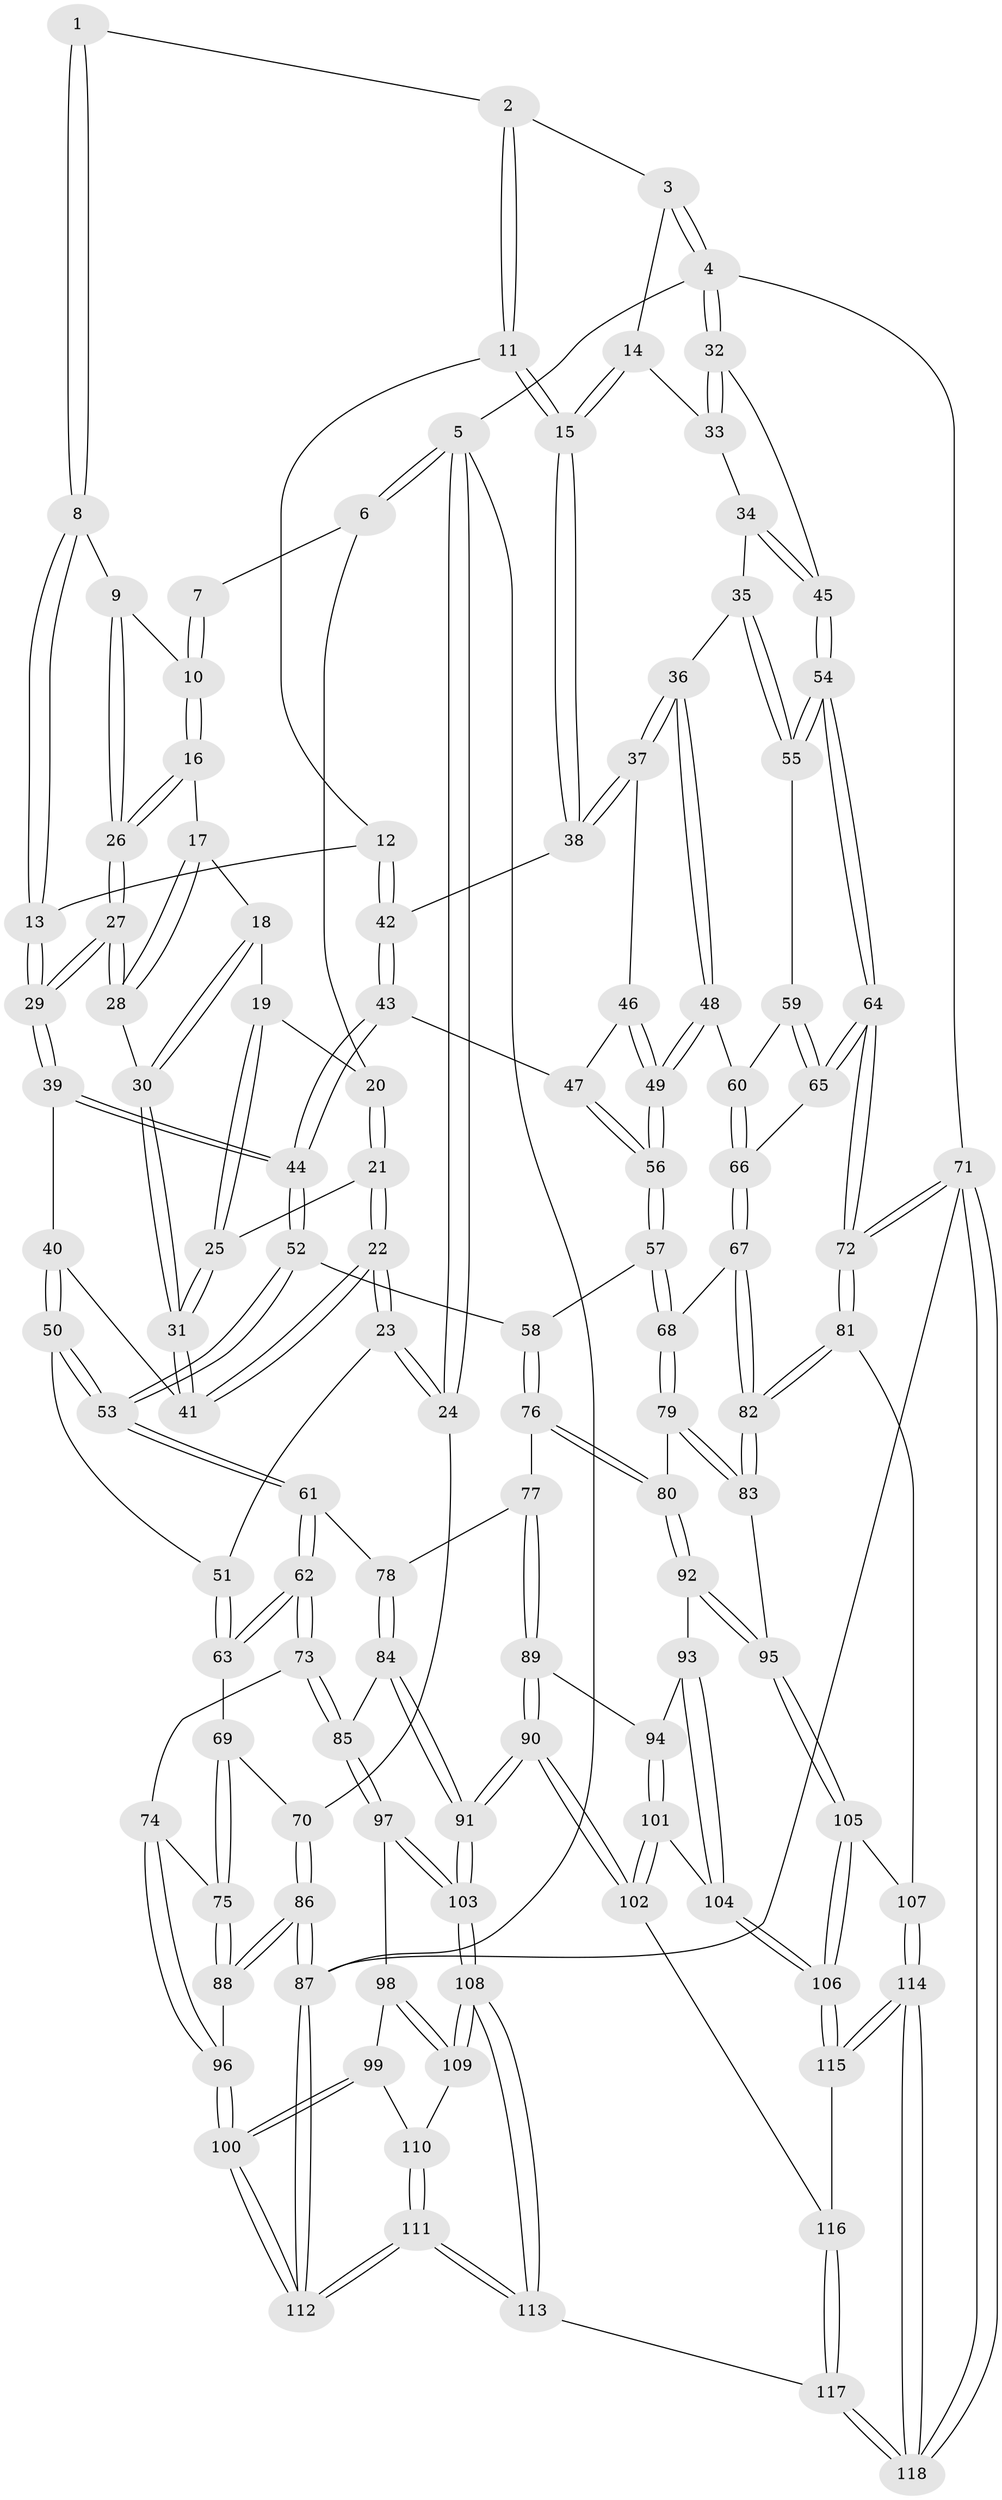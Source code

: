 // Generated by graph-tools (version 1.1) at 2025/51/03/09/25 03:51:04]
// undirected, 118 vertices, 292 edges
graph export_dot {
graph [start="1"]
  node [color=gray90,style=filled];
  1 [pos="+0.4291955625724214+0"];
  2 [pos="+0.5866139246568679+0"];
  3 [pos="+0.8638743502586255+0"];
  4 [pos="+1+0"];
  5 [pos="+0+0"];
  6 [pos="+0.048708069229662566+0"];
  7 [pos="+0.3397555046187364+0"];
  8 [pos="+0.4481517300886891+0.06510170304295937"];
  9 [pos="+0.3904055472788029+0.03597153696791807"];
  10 [pos="+0.33185696972570533+0"];
  11 [pos="+0.5956302551696392+0.004046851150964884"];
  12 [pos="+0.5486650123810681+0.09463908377770874"];
  13 [pos="+0.49609296588674356+0.1145782167357284"];
  14 [pos="+0.8594555391240633+0.05739930512119937"];
  15 [pos="+0.7863746601105215+0.12860125201660047"];
  16 [pos="+0.3249805403198782+0"];
  17 [pos="+0.31695443982910815+0.011483094942619981"];
  18 [pos="+0.28715586282385286+0.049459341938139924"];
  19 [pos="+0.20473040752656044+0.03658201796731623"];
  20 [pos="+0.09161952081904072+0"];
  21 [pos="+0.09318466313430006+0.060933239073729814"];
  22 [pos="+0+0.18285864310734373"];
  23 [pos="+0+0.23610650593731755"];
  24 [pos="+0+0.23906782223837064"];
  25 [pos="+0.18145821830352807+0.1311676533276132"];
  26 [pos="+0.3986735632069207+0.14889038402257648"];
  27 [pos="+0.40556441745827715+0.17227998381947246"];
  28 [pos="+0.35655625797512763+0.14197787045713925"];
  29 [pos="+0.4190797638364161+0.1873814523241153"];
  30 [pos="+0.2664552246841071+0.11148286311211843"];
  31 [pos="+0.20465969184331567+0.1649799657964629"];
  32 [pos="+1+0.06608483968369538"];
  33 [pos="+0.8788075969192432+0.06724146888797852"];
  34 [pos="+0.9514252175234011+0.16124374138519262"];
  35 [pos="+0.9316526658823491+0.26826391725965004"];
  36 [pos="+0.8843019821368113+0.27516321654317516"];
  37 [pos="+0.7852938846485459+0.16595312022478173"];
  38 [pos="+0.7843637926014783+0.13673669149955384"];
  39 [pos="+0.41800127060334524+0.19261002359998095"];
  40 [pos="+0.21133886212518002+0.20943066006066036"];
  41 [pos="+0.20342390617926473+0.18032137425392888"];
  42 [pos="+0.5977010302612914+0.17206722899908092"];
  43 [pos="+0.6063072121794699+0.25838210732251166"];
  44 [pos="+0.43833710288712585+0.32206954194902593"];
  45 [pos="+1+0.15209594839515447"];
  46 [pos="+0.772287612875357+0.1836638819254783"];
  47 [pos="+0.6343682949794501+0.2743746961127918"];
  48 [pos="+0.8345944535277761+0.365004661650753"];
  49 [pos="+0.7402948873206909+0.40448464059563355"];
  50 [pos="+0.20646050471699848+0.2551655148525815"];
  51 [pos="+0.07687157728749054+0.3226257285998417"];
  52 [pos="+0.4147350613385306+0.3811461100816125"];
  53 [pos="+0.3592885651479825+0.43029178174747684"];
  54 [pos="+1+0.3395218717459626"];
  55 [pos="+1+0.31242896866885733"];
  56 [pos="+0.7142728402577216+0.4249501240963687"];
  57 [pos="+0.7107438108884431+0.43446592106237597"];
  58 [pos="+0.6803633193269645+0.45405402233931397"];
  59 [pos="+0.9229546220563195+0.3976007907122036"];
  60 [pos="+0.8659708817976777+0.3852090513539437"];
  61 [pos="+0.3372339363757153+0.4901895788965989"];
  62 [pos="+0.27632707272176354+0.5397398424068574"];
  63 [pos="+0.11977662741293536+0.4542901174784714"];
  64 [pos="+1+0.48828946479688184"];
  65 [pos="+0.9903214889536214+0.5232509905580444"];
  66 [pos="+0.923563267163514+0.5520340553320428"];
  67 [pos="+0.8912374802800314+0.5745531286309705"];
  68 [pos="+0.8658355594839957+0.5803633509575803"];
  69 [pos="+0.027316379673248604+0.49029817338182957"];
  70 [pos="+0+0.47647538509894516"];
  71 [pos="+1+1"];
  72 [pos="+1+0.939658964186368"];
  73 [pos="+0.2512497854478459+0.6143642535316806"];
  74 [pos="+0.22888717244184853+0.6252073451326916"];
  75 [pos="+0.06025630028756803+0.6499072959735692"];
  76 [pos="+0.6156421001247305+0.5934145559823107"];
  77 [pos="+0.5898676445390565+0.6147209230878491"];
  78 [pos="+0.5169417352405579+0.6037996817932867"];
  79 [pos="+0.8231154463381167+0.6512835268285249"];
  80 [pos="+0.8004553336448282+0.669326811715866"];
  81 [pos="+1+0.8266471335522629"];
  82 [pos="+1+0.7815370563614391"];
  83 [pos="+0.9112153626917415+0.7410606556168066"];
  84 [pos="+0.4536365497453317+0.7250313762790077"];
  85 [pos="+0.28963152020323973+0.6918340532993948"];
  86 [pos="+0+0.7545896412678058"];
  87 [pos="+0+1"];
  88 [pos="+0+0.7399553370161275"];
  89 [pos="+0.6018470383813127+0.688575556040788"];
  90 [pos="+0.5358905506850762+0.854568849553991"];
  91 [pos="+0.5221307502748888+0.8591448933280031"];
  92 [pos="+0.774776293349214+0.7356525503908888"];
  93 [pos="+0.7543544441099792+0.7485383232745165"];
  94 [pos="+0.7148059493215483+0.7486360470718146"];
  95 [pos="+0.8381290259896349+0.7991166192701064"];
  96 [pos="+0.10647549524703678+0.8299433994715122"];
  97 [pos="+0.2928433623692662+0.7170423608919164"];
  98 [pos="+0.2775676080215681+0.7862521031770403"];
  99 [pos="+0.2521199163297837+0.8206685587323743"];
  100 [pos="+0.15146618348774835+0.8993655903175546"];
  101 [pos="+0.6373222735739191+0.8321952612145207"];
  102 [pos="+0.541476766865334+0.8559485860222069"];
  103 [pos="+0.4881403406881932+0.8881947469889402"];
  104 [pos="+0.7367344578829049+0.8609615889744426"];
  105 [pos="+0.8554450268009155+0.8390499750523139"];
  106 [pos="+0.7477433199654208+0.8840332546274791"];
  107 [pos="+0.8592800536711194+0.8416725141527627"];
  108 [pos="+0.4370048240224758+0.9693477606207785"];
  109 [pos="+0.33758054948994226+0.8657112537521325"];
  110 [pos="+0.2817250343885682+0.8821609127119524"];
  111 [pos="+0.3395282464904322+1"];
  112 [pos="+0.15422786609893427+1"];
  113 [pos="+0.3676301665415744+1"];
  114 [pos="+0.8526058576992149+1"];
  115 [pos="+0.7402609170307963+0.9550979939483868"];
  116 [pos="+0.6109782016960118+0.9099156995024059"];
  117 [pos="+0.6610521280294854+1"];
  118 [pos="+0.8783283456395878+1"];
  1 -- 2;
  1 -- 8;
  1 -- 8;
  2 -- 3;
  2 -- 11;
  2 -- 11;
  3 -- 4;
  3 -- 4;
  3 -- 14;
  4 -- 5;
  4 -- 32;
  4 -- 32;
  4 -- 71;
  5 -- 6;
  5 -- 6;
  5 -- 24;
  5 -- 24;
  5 -- 87;
  6 -- 7;
  6 -- 20;
  7 -- 10;
  7 -- 10;
  8 -- 9;
  8 -- 13;
  8 -- 13;
  9 -- 10;
  9 -- 26;
  9 -- 26;
  10 -- 16;
  10 -- 16;
  11 -- 12;
  11 -- 15;
  11 -- 15;
  12 -- 13;
  12 -- 42;
  12 -- 42;
  13 -- 29;
  13 -- 29;
  14 -- 15;
  14 -- 15;
  14 -- 33;
  15 -- 38;
  15 -- 38;
  16 -- 17;
  16 -- 26;
  16 -- 26;
  17 -- 18;
  17 -- 28;
  17 -- 28;
  18 -- 19;
  18 -- 30;
  18 -- 30;
  19 -- 20;
  19 -- 25;
  19 -- 25;
  20 -- 21;
  20 -- 21;
  21 -- 22;
  21 -- 22;
  21 -- 25;
  22 -- 23;
  22 -- 23;
  22 -- 41;
  22 -- 41;
  23 -- 24;
  23 -- 24;
  23 -- 51;
  24 -- 70;
  25 -- 31;
  25 -- 31;
  26 -- 27;
  26 -- 27;
  27 -- 28;
  27 -- 28;
  27 -- 29;
  27 -- 29;
  28 -- 30;
  29 -- 39;
  29 -- 39;
  30 -- 31;
  30 -- 31;
  31 -- 41;
  31 -- 41;
  32 -- 33;
  32 -- 33;
  32 -- 45;
  33 -- 34;
  34 -- 35;
  34 -- 45;
  34 -- 45;
  35 -- 36;
  35 -- 55;
  35 -- 55;
  36 -- 37;
  36 -- 37;
  36 -- 48;
  36 -- 48;
  37 -- 38;
  37 -- 38;
  37 -- 46;
  38 -- 42;
  39 -- 40;
  39 -- 44;
  39 -- 44;
  40 -- 41;
  40 -- 50;
  40 -- 50;
  42 -- 43;
  42 -- 43;
  43 -- 44;
  43 -- 44;
  43 -- 47;
  44 -- 52;
  44 -- 52;
  45 -- 54;
  45 -- 54;
  46 -- 47;
  46 -- 49;
  46 -- 49;
  47 -- 56;
  47 -- 56;
  48 -- 49;
  48 -- 49;
  48 -- 60;
  49 -- 56;
  49 -- 56;
  50 -- 51;
  50 -- 53;
  50 -- 53;
  51 -- 63;
  51 -- 63;
  52 -- 53;
  52 -- 53;
  52 -- 58;
  53 -- 61;
  53 -- 61;
  54 -- 55;
  54 -- 55;
  54 -- 64;
  54 -- 64;
  55 -- 59;
  56 -- 57;
  56 -- 57;
  57 -- 58;
  57 -- 68;
  57 -- 68;
  58 -- 76;
  58 -- 76;
  59 -- 60;
  59 -- 65;
  59 -- 65;
  60 -- 66;
  60 -- 66;
  61 -- 62;
  61 -- 62;
  61 -- 78;
  62 -- 63;
  62 -- 63;
  62 -- 73;
  62 -- 73;
  63 -- 69;
  64 -- 65;
  64 -- 65;
  64 -- 72;
  64 -- 72;
  65 -- 66;
  66 -- 67;
  66 -- 67;
  67 -- 68;
  67 -- 82;
  67 -- 82;
  68 -- 79;
  68 -- 79;
  69 -- 70;
  69 -- 75;
  69 -- 75;
  70 -- 86;
  70 -- 86;
  71 -- 72;
  71 -- 72;
  71 -- 118;
  71 -- 118;
  71 -- 87;
  72 -- 81;
  72 -- 81;
  73 -- 74;
  73 -- 85;
  73 -- 85;
  74 -- 75;
  74 -- 96;
  74 -- 96;
  75 -- 88;
  75 -- 88;
  76 -- 77;
  76 -- 80;
  76 -- 80;
  77 -- 78;
  77 -- 89;
  77 -- 89;
  78 -- 84;
  78 -- 84;
  79 -- 80;
  79 -- 83;
  79 -- 83;
  80 -- 92;
  80 -- 92;
  81 -- 82;
  81 -- 82;
  81 -- 107;
  82 -- 83;
  82 -- 83;
  83 -- 95;
  84 -- 85;
  84 -- 91;
  84 -- 91;
  85 -- 97;
  85 -- 97;
  86 -- 87;
  86 -- 87;
  86 -- 88;
  86 -- 88;
  87 -- 112;
  87 -- 112;
  88 -- 96;
  89 -- 90;
  89 -- 90;
  89 -- 94;
  90 -- 91;
  90 -- 91;
  90 -- 102;
  90 -- 102;
  91 -- 103;
  91 -- 103;
  92 -- 93;
  92 -- 95;
  92 -- 95;
  93 -- 94;
  93 -- 104;
  93 -- 104;
  94 -- 101;
  94 -- 101;
  95 -- 105;
  95 -- 105;
  96 -- 100;
  96 -- 100;
  97 -- 98;
  97 -- 103;
  97 -- 103;
  98 -- 99;
  98 -- 109;
  98 -- 109;
  99 -- 100;
  99 -- 100;
  99 -- 110;
  100 -- 112;
  100 -- 112;
  101 -- 102;
  101 -- 102;
  101 -- 104;
  102 -- 116;
  103 -- 108;
  103 -- 108;
  104 -- 106;
  104 -- 106;
  105 -- 106;
  105 -- 106;
  105 -- 107;
  106 -- 115;
  106 -- 115;
  107 -- 114;
  107 -- 114;
  108 -- 109;
  108 -- 109;
  108 -- 113;
  108 -- 113;
  109 -- 110;
  110 -- 111;
  110 -- 111;
  111 -- 112;
  111 -- 112;
  111 -- 113;
  111 -- 113;
  113 -- 117;
  114 -- 115;
  114 -- 115;
  114 -- 118;
  114 -- 118;
  115 -- 116;
  116 -- 117;
  116 -- 117;
  117 -- 118;
  117 -- 118;
}
